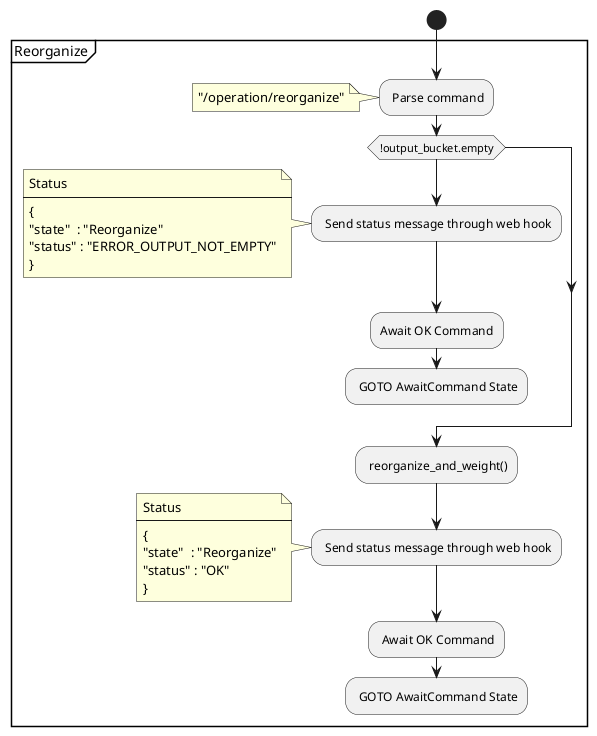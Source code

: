@startuml Reorganize
start
group Reorganize {
 : Parse command;
 note 
"/operation/reorganize"
end note
 if(!output_bucket.empty) then 
    : Send status message through web hook;
    note
    Status
    ----
    {
    "state"  : "Reorganize"
    "status" : "ERROR_OUTPUT_NOT_EMPTY"
    }
    end note
    :Await OK Command;
    : GOTO AwaitCommand State;
    kill
 endif
 : reorganize_and_weight();
: Send status message through web hook;
note
    Status
    ----
    {
    "state"  : "Reorganize"
    "status" : "OK"
    }
end note
: Await OK Command;
: GOTO AwaitCommand State;
}